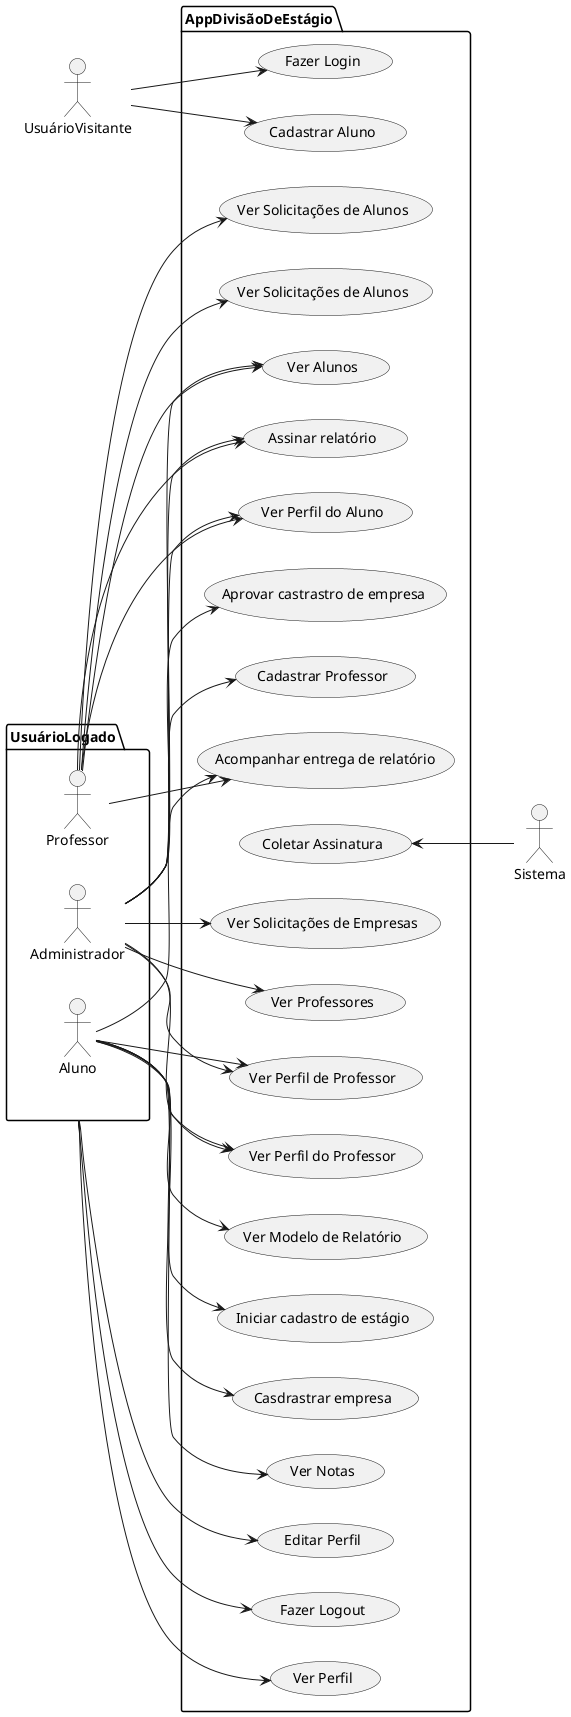 @startuml
left to right direction
actor UsuárioVisitante as uv
actor Sistema as sys
package UsuárioLogado as ul{
  actor Professor as p
  actor Administrador as adm
  actor Aluno as al
}
package AppDivisãoDeEstágio {
  usecase "Ver Perfil" as UC1
  usecase "Ver Modelo de Relatório" as UC2
  usecase "Iniciar cadastro de estágio" as UC3
  usecase "Casdrastrar empresa" as UC4
  usecase "Ver Perfil de Professor" as UC5
  usecase "Acompanhar entrega de relatório" as UC6
  usecase "Assinar relatório" as UC7
  usecase "Aprovar castrastro de empresa" as UC8
  usecase "Cadastrar Professor" as UC9
  usecase "Editar Perfil" as UC10
  usecase "Coletar Assinatura" as UC11
  usecase "Fazer Login" as UC12
  usecase "Cadastrar Aluno" as UC13
  usecase "Ver Solicitações de Empresas" as UC14
  usecase "Ver Solicitações de Alunos" as UC15
  usecase "Ver Professores" as UC16
  usecase "Ver Alunos" as UC17
  usecase "Ver Solicitações de Alunos" as UC18
  usecase "Fazer Logout" as UC19
  usecase "Ver Notas" as UC20
  usecase "Ver Perfil do Aluno" as UC21
  usecase "Ver Perfil do Professor" as UC22
}

UC11 <-- sys


adm --> UC5
adm --> UC8
adm --> UC7
adm --> UC9
adm --> UC14
adm --> UC16
adm --> UC17
adm --> UC21
adm --> UC22


p --> UC6
p --> UC7
p --> UC15
p --> UC17
p --> UC18
p --> UC21

al --> UC2
al --> UC3
al --> UC4
al --> UC5
al --> UC6
al --> UC20
al --> UC22

uv --> UC12
uv --> UC13

ul --> UC1
ul --> UC10
ul --> UC19
@enduml
